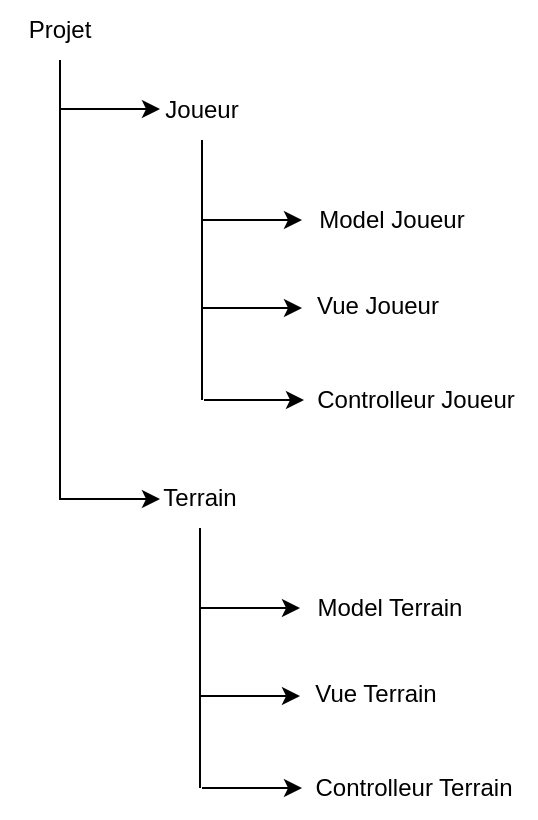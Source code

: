 <mxfile version="20.4.1" type="device"><diagram id="uVbUd-iCBfJlH1bnvwWs" name="Page-1"><mxGraphModel dx="1038" dy="556" grid="1" gridSize="10" guides="1" tooltips="1" connect="1" arrows="1" fold="1" page="1" pageScale="1" pageWidth="827" pageHeight="1169" math="0" shadow="0"><root><mxCell id="0"/><mxCell id="1" parent="0"/><mxCell id="PNKJzKapgCYY9X1qUd7v-1" value="Joueur" style="text;html=1;strokeColor=none;fillColor=none;align=center;verticalAlign=middle;whiteSpace=wrap;rounded=0;" vertex="1" parent="1"><mxGeometry x="81" y="50" width="60" height="30" as="geometry"/></mxCell><mxCell id="PNKJzKapgCYY9X1qUd7v-2" value="Terrain" style="text;html=1;strokeColor=none;fillColor=none;align=center;verticalAlign=middle;whiteSpace=wrap;rounded=0;" vertex="1" parent="1"><mxGeometry x="80" y="244" width="60" height="30" as="geometry"/></mxCell><mxCell id="PNKJzKapgCYY9X1qUd7v-3" value="Model Joueur" style="text;html=1;strokeColor=none;fillColor=none;align=center;verticalAlign=middle;whiteSpace=wrap;rounded=0;" vertex="1" parent="1"><mxGeometry x="161" y="105" width="90" height="30" as="geometry"/></mxCell><mxCell id="PNKJzKapgCYY9X1qUd7v-4" value="Vue Joueur" style="text;html=1;strokeColor=none;fillColor=none;align=center;verticalAlign=middle;whiteSpace=wrap;rounded=0;" vertex="1" parent="1"><mxGeometry x="159" y="148" width="80" height="30" as="geometry"/></mxCell><mxCell id="PNKJzKapgCYY9X1qUd7v-5" value="Controlleur Joueur" style="text;html=1;strokeColor=none;fillColor=none;align=center;verticalAlign=middle;whiteSpace=wrap;rounded=0;" vertex="1" parent="1"><mxGeometry x="158" y="195" width="120" height="30" as="geometry"/></mxCell><mxCell id="PNKJzKapgCYY9X1qUd7v-7" value="" style="endArrow=none;html=1;rounded=0;" edge="1" parent="1"><mxGeometry width="50" height="50" relative="1" as="geometry"><mxPoint x="111" y="210" as="sourcePoint"/><mxPoint x="111" y="80" as="targetPoint"/></mxGeometry></mxCell><mxCell id="PNKJzKapgCYY9X1qUd7v-8" value="" style="endArrow=classic;html=1;rounded=0;entryX=0;entryY=0.5;entryDx=0;entryDy=0;" edge="1" parent="1" target="PNKJzKapgCYY9X1qUd7v-3"><mxGeometry width="50" height="50" relative="1" as="geometry"><mxPoint x="111" y="120" as="sourcePoint"/><mxPoint x="161" y="70" as="targetPoint"/></mxGeometry></mxCell><mxCell id="PNKJzKapgCYY9X1qUd7v-9" value="" style="endArrow=classic;html=1;rounded=0;entryX=0;entryY=0.5;entryDx=0;entryDy=0;" edge="1" parent="1"><mxGeometry width="50" height="50" relative="1" as="geometry"><mxPoint x="111" y="164" as="sourcePoint"/><mxPoint x="161" y="164" as="targetPoint"/></mxGeometry></mxCell><mxCell id="PNKJzKapgCYY9X1qUd7v-10" value="" style="endArrow=classic;html=1;rounded=0;entryX=0;entryY=0.5;entryDx=0;entryDy=0;" edge="1" parent="1"><mxGeometry width="50" height="50" relative="1" as="geometry"><mxPoint x="112" y="210" as="sourcePoint"/><mxPoint x="162" y="210" as="targetPoint"/></mxGeometry></mxCell><mxCell id="PNKJzKapgCYY9X1qUd7v-11" value="Model Terrain" style="text;html=1;strokeColor=none;fillColor=none;align=center;verticalAlign=middle;whiteSpace=wrap;rounded=0;" vertex="1" parent="1"><mxGeometry x="160" y="299" width="90" height="30" as="geometry"/></mxCell><mxCell id="PNKJzKapgCYY9X1qUd7v-12" value="Vue Terrain" style="text;html=1;strokeColor=none;fillColor=none;align=center;verticalAlign=middle;whiteSpace=wrap;rounded=0;" vertex="1" parent="1"><mxGeometry x="158" y="342" width="80" height="30" as="geometry"/></mxCell><mxCell id="PNKJzKapgCYY9X1qUd7v-13" value="Controlleur Terrain" style="text;html=1;strokeColor=none;fillColor=none;align=center;verticalAlign=middle;whiteSpace=wrap;rounded=0;" vertex="1" parent="1"><mxGeometry x="157" y="389" width="120" height="30" as="geometry"/></mxCell><mxCell id="PNKJzKapgCYY9X1qUd7v-14" value="" style="endArrow=none;html=1;rounded=0;" edge="1" parent="1"><mxGeometry width="50" height="50" relative="1" as="geometry"><mxPoint x="110" y="404" as="sourcePoint"/><mxPoint x="110" y="274" as="targetPoint"/></mxGeometry></mxCell><mxCell id="PNKJzKapgCYY9X1qUd7v-15" value="" style="endArrow=classic;html=1;rounded=0;entryX=0;entryY=0.5;entryDx=0;entryDy=0;" edge="1" parent="1" target="PNKJzKapgCYY9X1qUd7v-11"><mxGeometry width="50" height="50" relative="1" as="geometry"><mxPoint x="110" y="314" as="sourcePoint"/><mxPoint x="160" y="264" as="targetPoint"/></mxGeometry></mxCell><mxCell id="PNKJzKapgCYY9X1qUd7v-16" value="" style="endArrow=classic;html=1;rounded=0;entryX=0;entryY=0.5;entryDx=0;entryDy=0;" edge="1" parent="1"><mxGeometry width="50" height="50" relative="1" as="geometry"><mxPoint x="110" y="358" as="sourcePoint"/><mxPoint x="160" y="358" as="targetPoint"/></mxGeometry></mxCell><mxCell id="PNKJzKapgCYY9X1qUd7v-17" value="" style="endArrow=classic;html=1;rounded=0;entryX=0;entryY=0.5;entryDx=0;entryDy=0;" edge="1" parent="1"><mxGeometry width="50" height="50" relative="1" as="geometry"><mxPoint x="111" y="404" as="sourcePoint"/><mxPoint x="161" y="404" as="targetPoint"/></mxGeometry></mxCell><mxCell id="PNKJzKapgCYY9X1qUd7v-18" value="Projet" style="text;html=1;strokeColor=none;fillColor=none;align=center;verticalAlign=middle;whiteSpace=wrap;rounded=0;" vertex="1" parent="1"><mxGeometry x="10" y="10" width="60" height="30" as="geometry"/></mxCell><mxCell id="PNKJzKapgCYY9X1qUd7v-19" value="" style="endArrow=none;html=1;rounded=0;" edge="1" parent="1"><mxGeometry width="50" height="50" relative="1" as="geometry"><mxPoint x="40" y="260" as="sourcePoint"/><mxPoint x="40" y="40" as="targetPoint"/></mxGeometry></mxCell><mxCell id="PNKJzKapgCYY9X1qUd7v-20" value="" style="endArrow=classic;html=1;rounded=0;entryX=0;entryY=0.5;entryDx=0;entryDy=0;" edge="1" parent="1"><mxGeometry width="50" height="50" relative="1" as="geometry"><mxPoint x="40" y="64.5" as="sourcePoint"/><mxPoint x="90" y="64.5" as="targetPoint"/></mxGeometry></mxCell><mxCell id="PNKJzKapgCYY9X1qUd7v-21" value="" style="endArrow=classic;html=1;rounded=0;entryX=0;entryY=0.5;entryDx=0;entryDy=0;" edge="1" parent="1"><mxGeometry width="50" height="50" relative="1" as="geometry"><mxPoint x="40" y="259.5" as="sourcePoint"/><mxPoint x="90" y="259.5" as="targetPoint"/></mxGeometry></mxCell></root></mxGraphModel></diagram></mxfile>